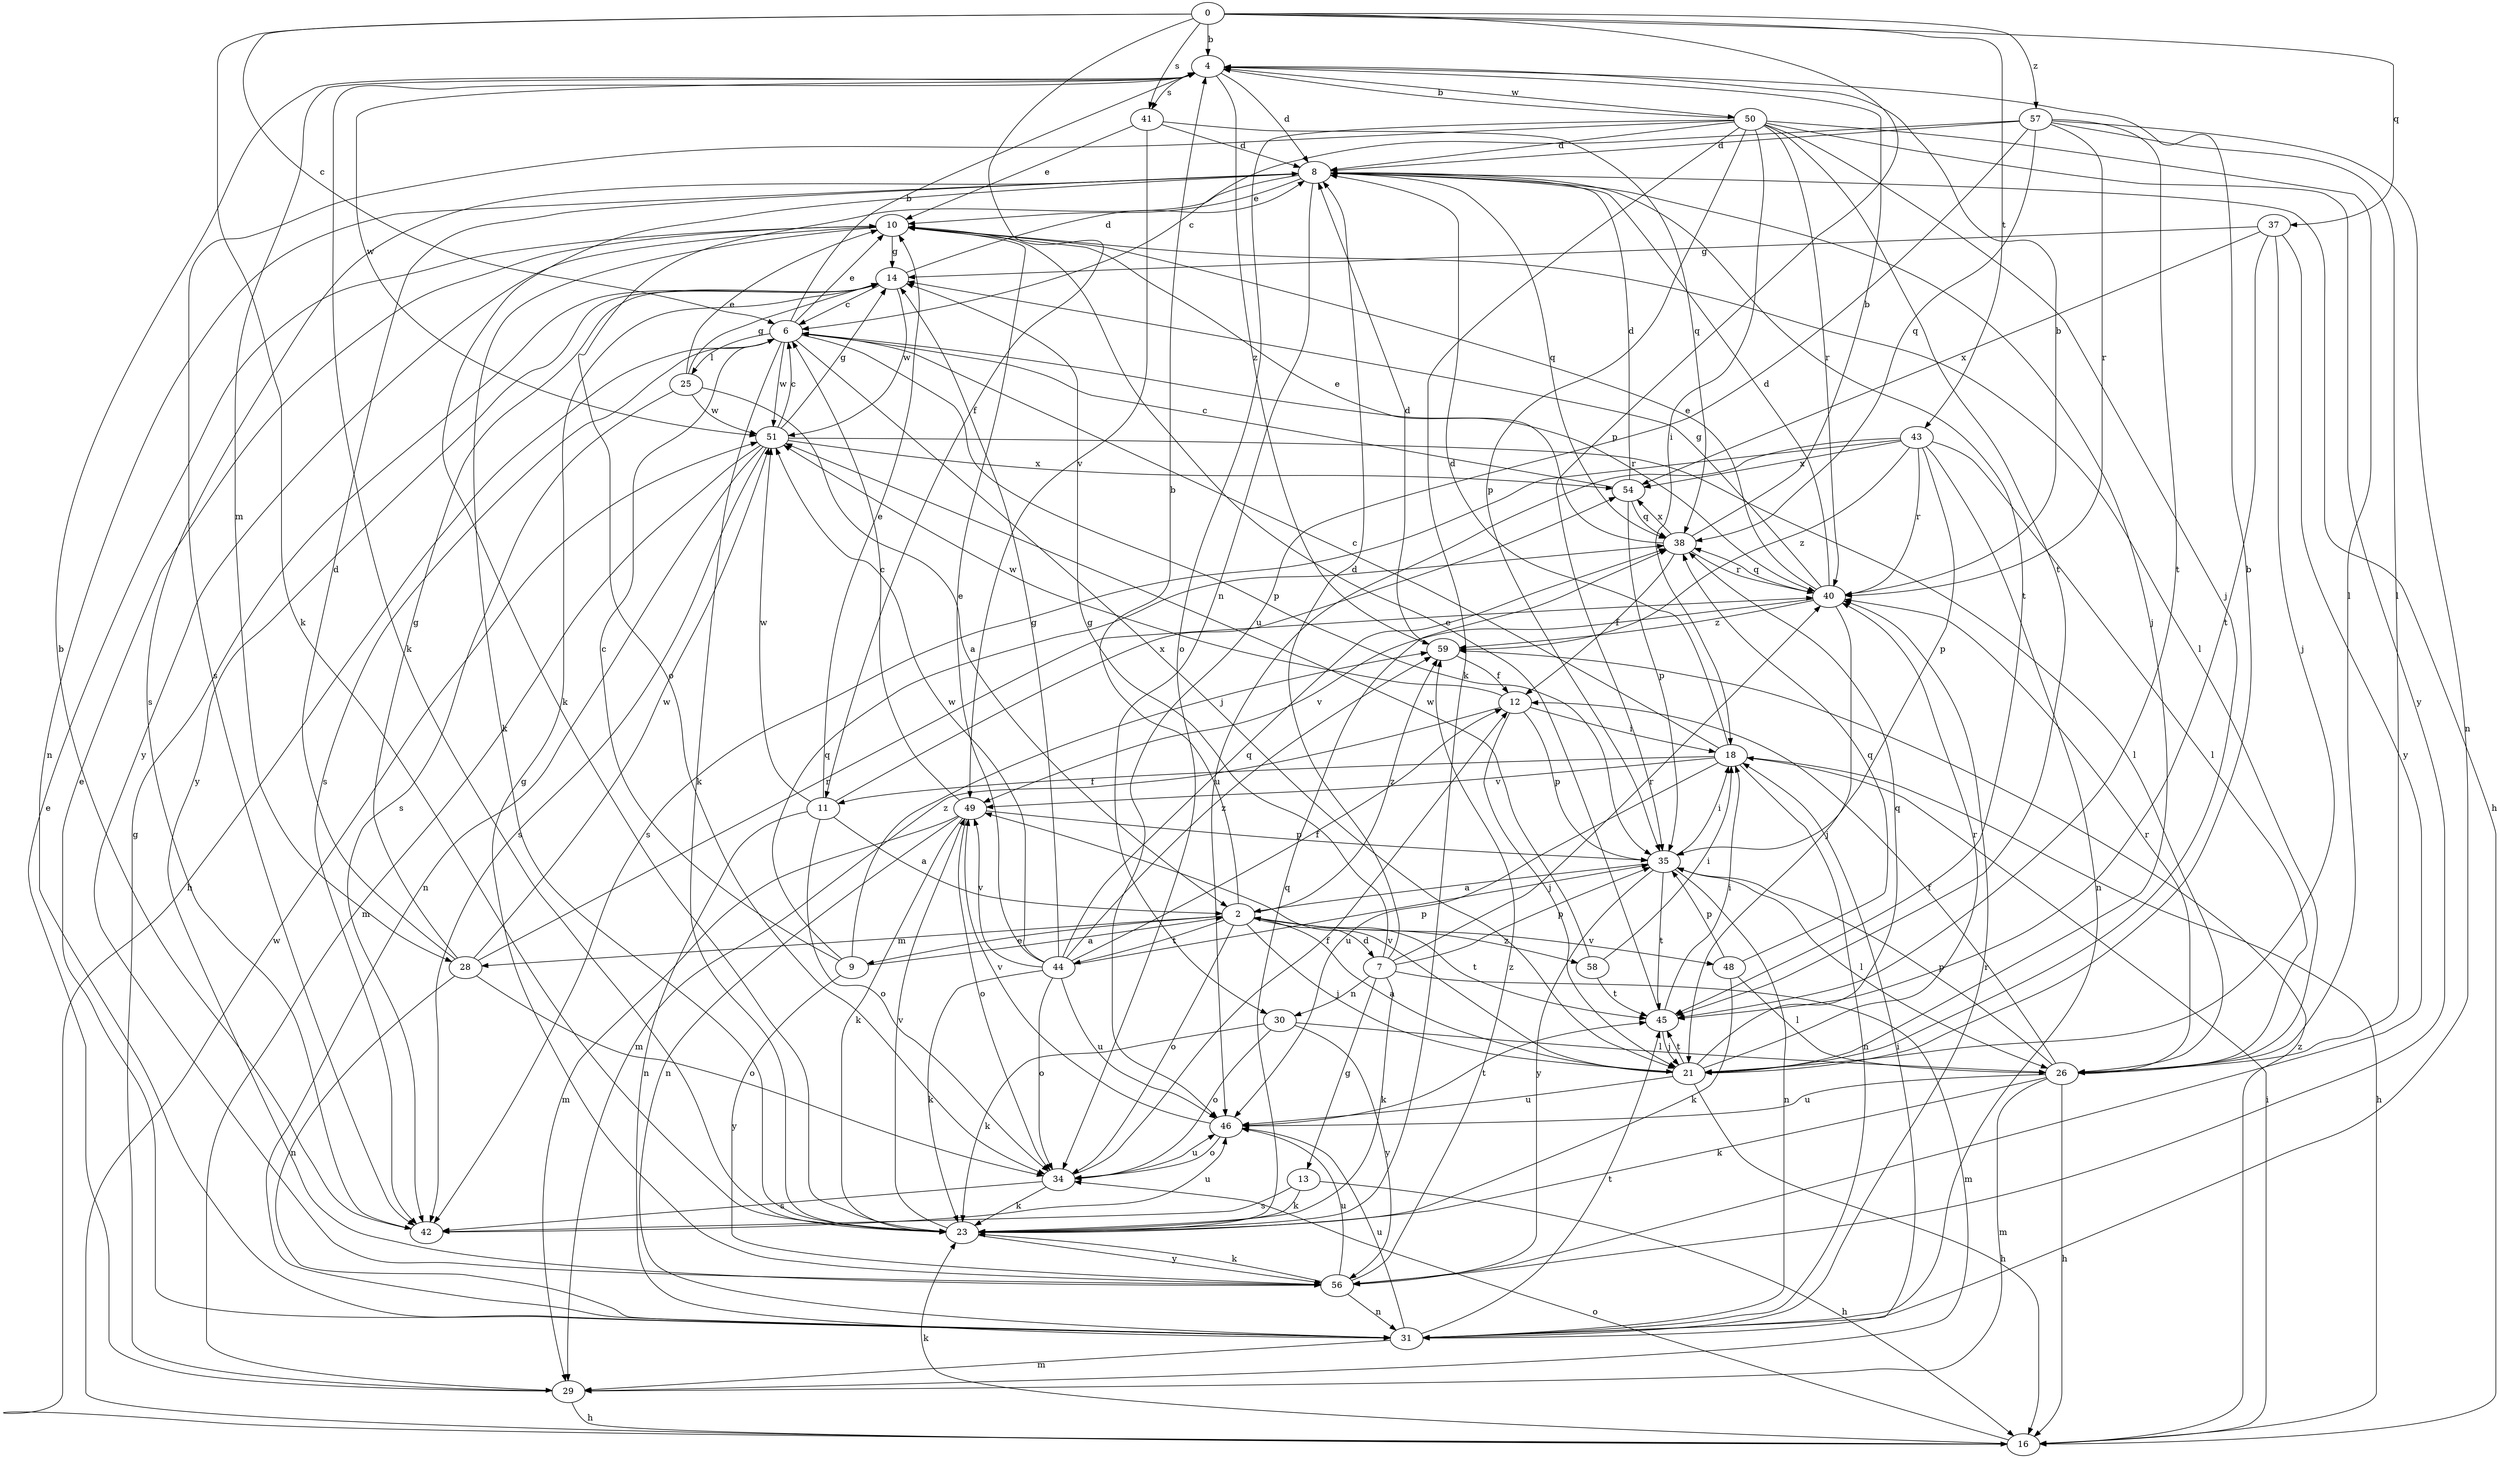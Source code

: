 strict digraph  {
0;
2;
4;
6;
7;
8;
9;
10;
11;
12;
13;
14;
16;
18;
21;
23;
25;
26;
28;
29;
30;
31;
34;
35;
37;
38;
40;
41;
42;
43;
44;
45;
46;
48;
49;
50;
51;
54;
56;
57;
58;
59;
0 -> 4  [label=b];
0 -> 6  [label=c];
0 -> 11  [label=f];
0 -> 23  [label=k];
0 -> 35  [label=p];
0 -> 37  [label=q];
0 -> 41  [label=s];
0 -> 43  [label=t];
0 -> 57  [label=z];
2 -> 4  [label=b];
2 -> 7  [label=d];
2 -> 9  [label=e];
2 -> 21  [label=j];
2 -> 28  [label=m];
2 -> 34  [label=o];
2 -> 44  [label=t];
2 -> 45  [label=t];
2 -> 48  [label=v];
2 -> 58  [label=z];
2 -> 59  [label=z];
4 -> 8  [label=d];
4 -> 23  [label=k];
4 -> 28  [label=m];
4 -> 41  [label=s];
4 -> 50  [label=w];
4 -> 51  [label=w];
4 -> 59  [label=z];
6 -> 4  [label=b];
6 -> 10  [label=e];
6 -> 16  [label=h];
6 -> 21  [label=j];
6 -> 23  [label=k];
6 -> 25  [label=l];
6 -> 35  [label=p];
6 -> 40  [label=r];
6 -> 42  [label=s];
6 -> 51  [label=w];
7 -> 8  [label=d];
7 -> 13  [label=g];
7 -> 14  [label=g];
7 -> 23  [label=k];
7 -> 29  [label=m];
7 -> 30  [label=n];
7 -> 35  [label=p];
7 -> 40  [label=r];
8 -> 10  [label=e];
8 -> 16  [label=h];
8 -> 21  [label=j];
8 -> 23  [label=k];
8 -> 30  [label=n];
8 -> 31  [label=n];
8 -> 34  [label=o];
8 -> 38  [label=q];
8 -> 42  [label=s];
8 -> 45  [label=t];
9 -> 2  [label=a];
9 -> 6  [label=c];
9 -> 38  [label=q];
9 -> 56  [label=y];
9 -> 59  [label=z];
10 -> 14  [label=g];
10 -> 23  [label=k];
10 -> 26  [label=l];
10 -> 56  [label=y];
11 -> 2  [label=a];
11 -> 10  [label=e];
11 -> 31  [label=n];
11 -> 34  [label=o];
11 -> 51  [label=w];
11 -> 54  [label=x];
12 -> 18  [label=i];
12 -> 21  [label=j];
12 -> 29  [label=m];
12 -> 35  [label=p];
12 -> 51  [label=w];
13 -> 16  [label=h];
13 -> 23  [label=k];
13 -> 42  [label=s];
14 -> 6  [label=c];
14 -> 8  [label=d];
14 -> 51  [label=w];
14 -> 56  [label=y];
16 -> 18  [label=i];
16 -> 23  [label=k];
16 -> 34  [label=o];
16 -> 51  [label=w];
16 -> 59  [label=z];
18 -> 6  [label=c];
18 -> 8  [label=d];
18 -> 11  [label=f];
18 -> 16  [label=h];
18 -> 31  [label=n];
18 -> 46  [label=u];
18 -> 49  [label=v];
21 -> 2  [label=a];
21 -> 4  [label=b];
21 -> 16  [label=h];
21 -> 38  [label=q];
21 -> 40  [label=r];
21 -> 45  [label=t];
21 -> 46  [label=u];
21 -> 49  [label=v];
23 -> 38  [label=q];
23 -> 49  [label=v];
23 -> 56  [label=y];
25 -> 2  [label=a];
25 -> 10  [label=e];
25 -> 14  [label=g];
25 -> 42  [label=s];
25 -> 51  [label=w];
26 -> 12  [label=f];
26 -> 16  [label=h];
26 -> 23  [label=k];
26 -> 29  [label=m];
26 -> 35  [label=p];
26 -> 40  [label=r];
26 -> 46  [label=u];
28 -> 8  [label=d];
28 -> 14  [label=g];
28 -> 31  [label=n];
28 -> 34  [label=o];
28 -> 40  [label=r];
28 -> 51  [label=w];
29 -> 10  [label=e];
29 -> 14  [label=g];
29 -> 16  [label=h];
30 -> 23  [label=k];
30 -> 26  [label=l];
30 -> 34  [label=o];
30 -> 56  [label=y];
31 -> 10  [label=e];
31 -> 18  [label=i];
31 -> 29  [label=m];
31 -> 40  [label=r];
31 -> 45  [label=t];
31 -> 46  [label=u];
34 -> 12  [label=f];
34 -> 23  [label=k];
34 -> 42  [label=s];
34 -> 46  [label=u];
35 -> 2  [label=a];
35 -> 18  [label=i];
35 -> 26  [label=l];
35 -> 31  [label=n];
35 -> 45  [label=t];
35 -> 56  [label=y];
37 -> 14  [label=g];
37 -> 21  [label=j];
37 -> 45  [label=t];
37 -> 54  [label=x];
37 -> 56  [label=y];
38 -> 4  [label=b];
38 -> 10  [label=e];
38 -> 12  [label=f];
38 -> 40  [label=r];
38 -> 54  [label=x];
40 -> 4  [label=b];
40 -> 8  [label=d];
40 -> 10  [label=e];
40 -> 14  [label=g];
40 -> 21  [label=j];
40 -> 38  [label=q];
40 -> 49  [label=v];
40 -> 59  [label=z];
41 -> 8  [label=d];
41 -> 10  [label=e];
41 -> 38  [label=q];
41 -> 49  [label=v];
42 -> 4  [label=b];
42 -> 46  [label=u];
43 -> 26  [label=l];
43 -> 31  [label=n];
43 -> 35  [label=p];
43 -> 40  [label=r];
43 -> 42  [label=s];
43 -> 46  [label=u];
43 -> 54  [label=x];
43 -> 59  [label=z];
44 -> 10  [label=e];
44 -> 12  [label=f];
44 -> 14  [label=g];
44 -> 23  [label=k];
44 -> 34  [label=o];
44 -> 35  [label=p];
44 -> 38  [label=q];
44 -> 46  [label=u];
44 -> 49  [label=v];
44 -> 51  [label=w];
44 -> 59  [label=z];
45 -> 10  [label=e];
45 -> 18  [label=i];
45 -> 21  [label=j];
46 -> 34  [label=o];
46 -> 45  [label=t];
46 -> 49  [label=v];
48 -> 23  [label=k];
48 -> 26  [label=l];
48 -> 35  [label=p];
48 -> 38  [label=q];
49 -> 6  [label=c];
49 -> 23  [label=k];
49 -> 29  [label=m];
49 -> 31  [label=n];
49 -> 34  [label=o];
49 -> 35  [label=p];
50 -> 4  [label=b];
50 -> 8  [label=d];
50 -> 18  [label=i];
50 -> 21  [label=j];
50 -> 23  [label=k];
50 -> 26  [label=l];
50 -> 34  [label=o];
50 -> 35  [label=p];
50 -> 40  [label=r];
50 -> 42  [label=s];
50 -> 45  [label=t];
50 -> 56  [label=y];
51 -> 6  [label=c];
51 -> 14  [label=g];
51 -> 26  [label=l];
51 -> 29  [label=m];
51 -> 31  [label=n];
51 -> 42  [label=s];
51 -> 54  [label=x];
54 -> 6  [label=c];
54 -> 8  [label=d];
54 -> 35  [label=p];
54 -> 38  [label=q];
56 -> 14  [label=g];
56 -> 23  [label=k];
56 -> 31  [label=n];
56 -> 46  [label=u];
56 -> 59  [label=z];
57 -> 6  [label=c];
57 -> 8  [label=d];
57 -> 26  [label=l];
57 -> 31  [label=n];
57 -> 38  [label=q];
57 -> 40  [label=r];
57 -> 45  [label=t];
57 -> 46  [label=u];
58 -> 18  [label=i];
58 -> 45  [label=t];
58 -> 51  [label=w];
59 -> 8  [label=d];
59 -> 12  [label=f];
}
